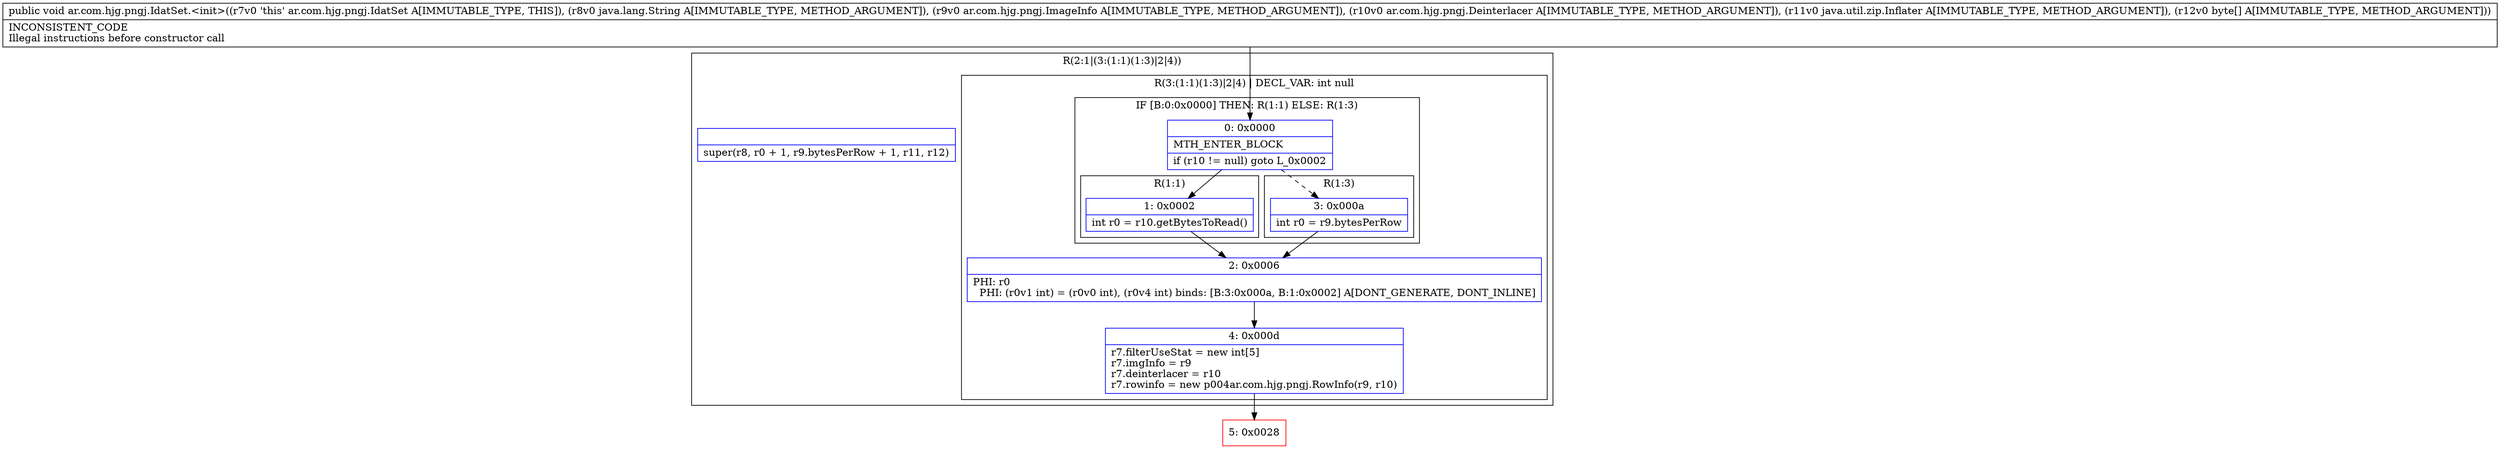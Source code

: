 digraph "CFG forar.com.hjg.pngj.IdatSet.\<init\>(Ljava\/lang\/String;Lar\/com\/hjg\/pngj\/ImageInfo;Lar\/com\/hjg\/pngj\/Deinterlacer;Ljava\/util\/zip\/Inflater;[B)V" {
subgraph cluster_Region_822381989 {
label = "R(2:1|(3:(1:1)(1:3)|2|4))";
node [shape=record,color=blue];
Node_InsnContainer_834248976 [shape=record,label="{|super(r8, r0 + 1, r9.bytesPerRow + 1, r11, r12)\l}"];
subgraph cluster_Region_926624067 {
label = "R(3:(1:1)(1:3)|2|4) | DECL_VAR: int null\l";
node [shape=record,color=blue];
subgraph cluster_IfRegion_1644739474 {
label = "IF [B:0:0x0000] THEN: R(1:1) ELSE: R(1:3)";
node [shape=record,color=blue];
Node_0 [shape=record,label="{0\:\ 0x0000|MTH_ENTER_BLOCK\l|if (r10 != null) goto L_0x0002\l}"];
subgraph cluster_Region_908480368 {
label = "R(1:1)";
node [shape=record,color=blue];
Node_1 [shape=record,label="{1\:\ 0x0002|int r0 = r10.getBytesToRead()\l}"];
}
subgraph cluster_Region_185041782 {
label = "R(1:3)";
node [shape=record,color=blue];
Node_3 [shape=record,label="{3\:\ 0x000a|int r0 = r9.bytesPerRow\l}"];
}
}
Node_2 [shape=record,label="{2\:\ 0x0006|PHI: r0 \l  PHI: (r0v1 int) = (r0v0 int), (r0v4 int) binds: [B:3:0x000a, B:1:0x0002] A[DONT_GENERATE, DONT_INLINE]\l}"];
Node_4 [shape=record,label="{4\:\ 0x000d|r7.filterUseStat = new int[5]\lr7.imgInfo = r9\lr7.deinterlacer = r10\lr7.rowinfo = new p004ar.com.hjg.pngj.RowInfo(r9, r10)\l}"];
}
}
Node_5 [shape=record,color=red,label="{5\:\ 0x0028}"];
MethodNode[shape=record,label="{public void ar.com.hjg.pngj.IdatSet.\<init\>((r7v0 'this' ar.com.hjg.pngj.IdatSet A[IMMUTABLE_TYPE, THIS]), (r8v0 java.lang.String A[IMMUTABLE_TYPE, METHOD_ARGUMENT]), (r9v0 ar.com.hjg.pngj.ImageInfo A[IMMUTABLE_TYPE, METHOD_ARGUMENT]), (r10v0 ar.com.hjg.pngj.Deinterlacer A[IMMUTABLE_TYPE, METHOD_ARGUMENT]), (r11v0 java.util.zip.Inflater A[IMMUTABLE_TYPE, METHOD_ARGUMENT]), (r12v0 byte[] A[IMMUTABLE_TYPE, METHOD_ARGUMENT]))  | INCONSISTENT_CODE\lIllegal instructions before constructor call\l}"];
MethodNode -> Node_0;
Node_0 -> Node_1;
Node_0 -> Node_3[style=dashed];
Node_1 -> Node_2;
Node_3 -> Node_2;
Node_2 -> Node_4;
Node_4 -> Node_5;
}

